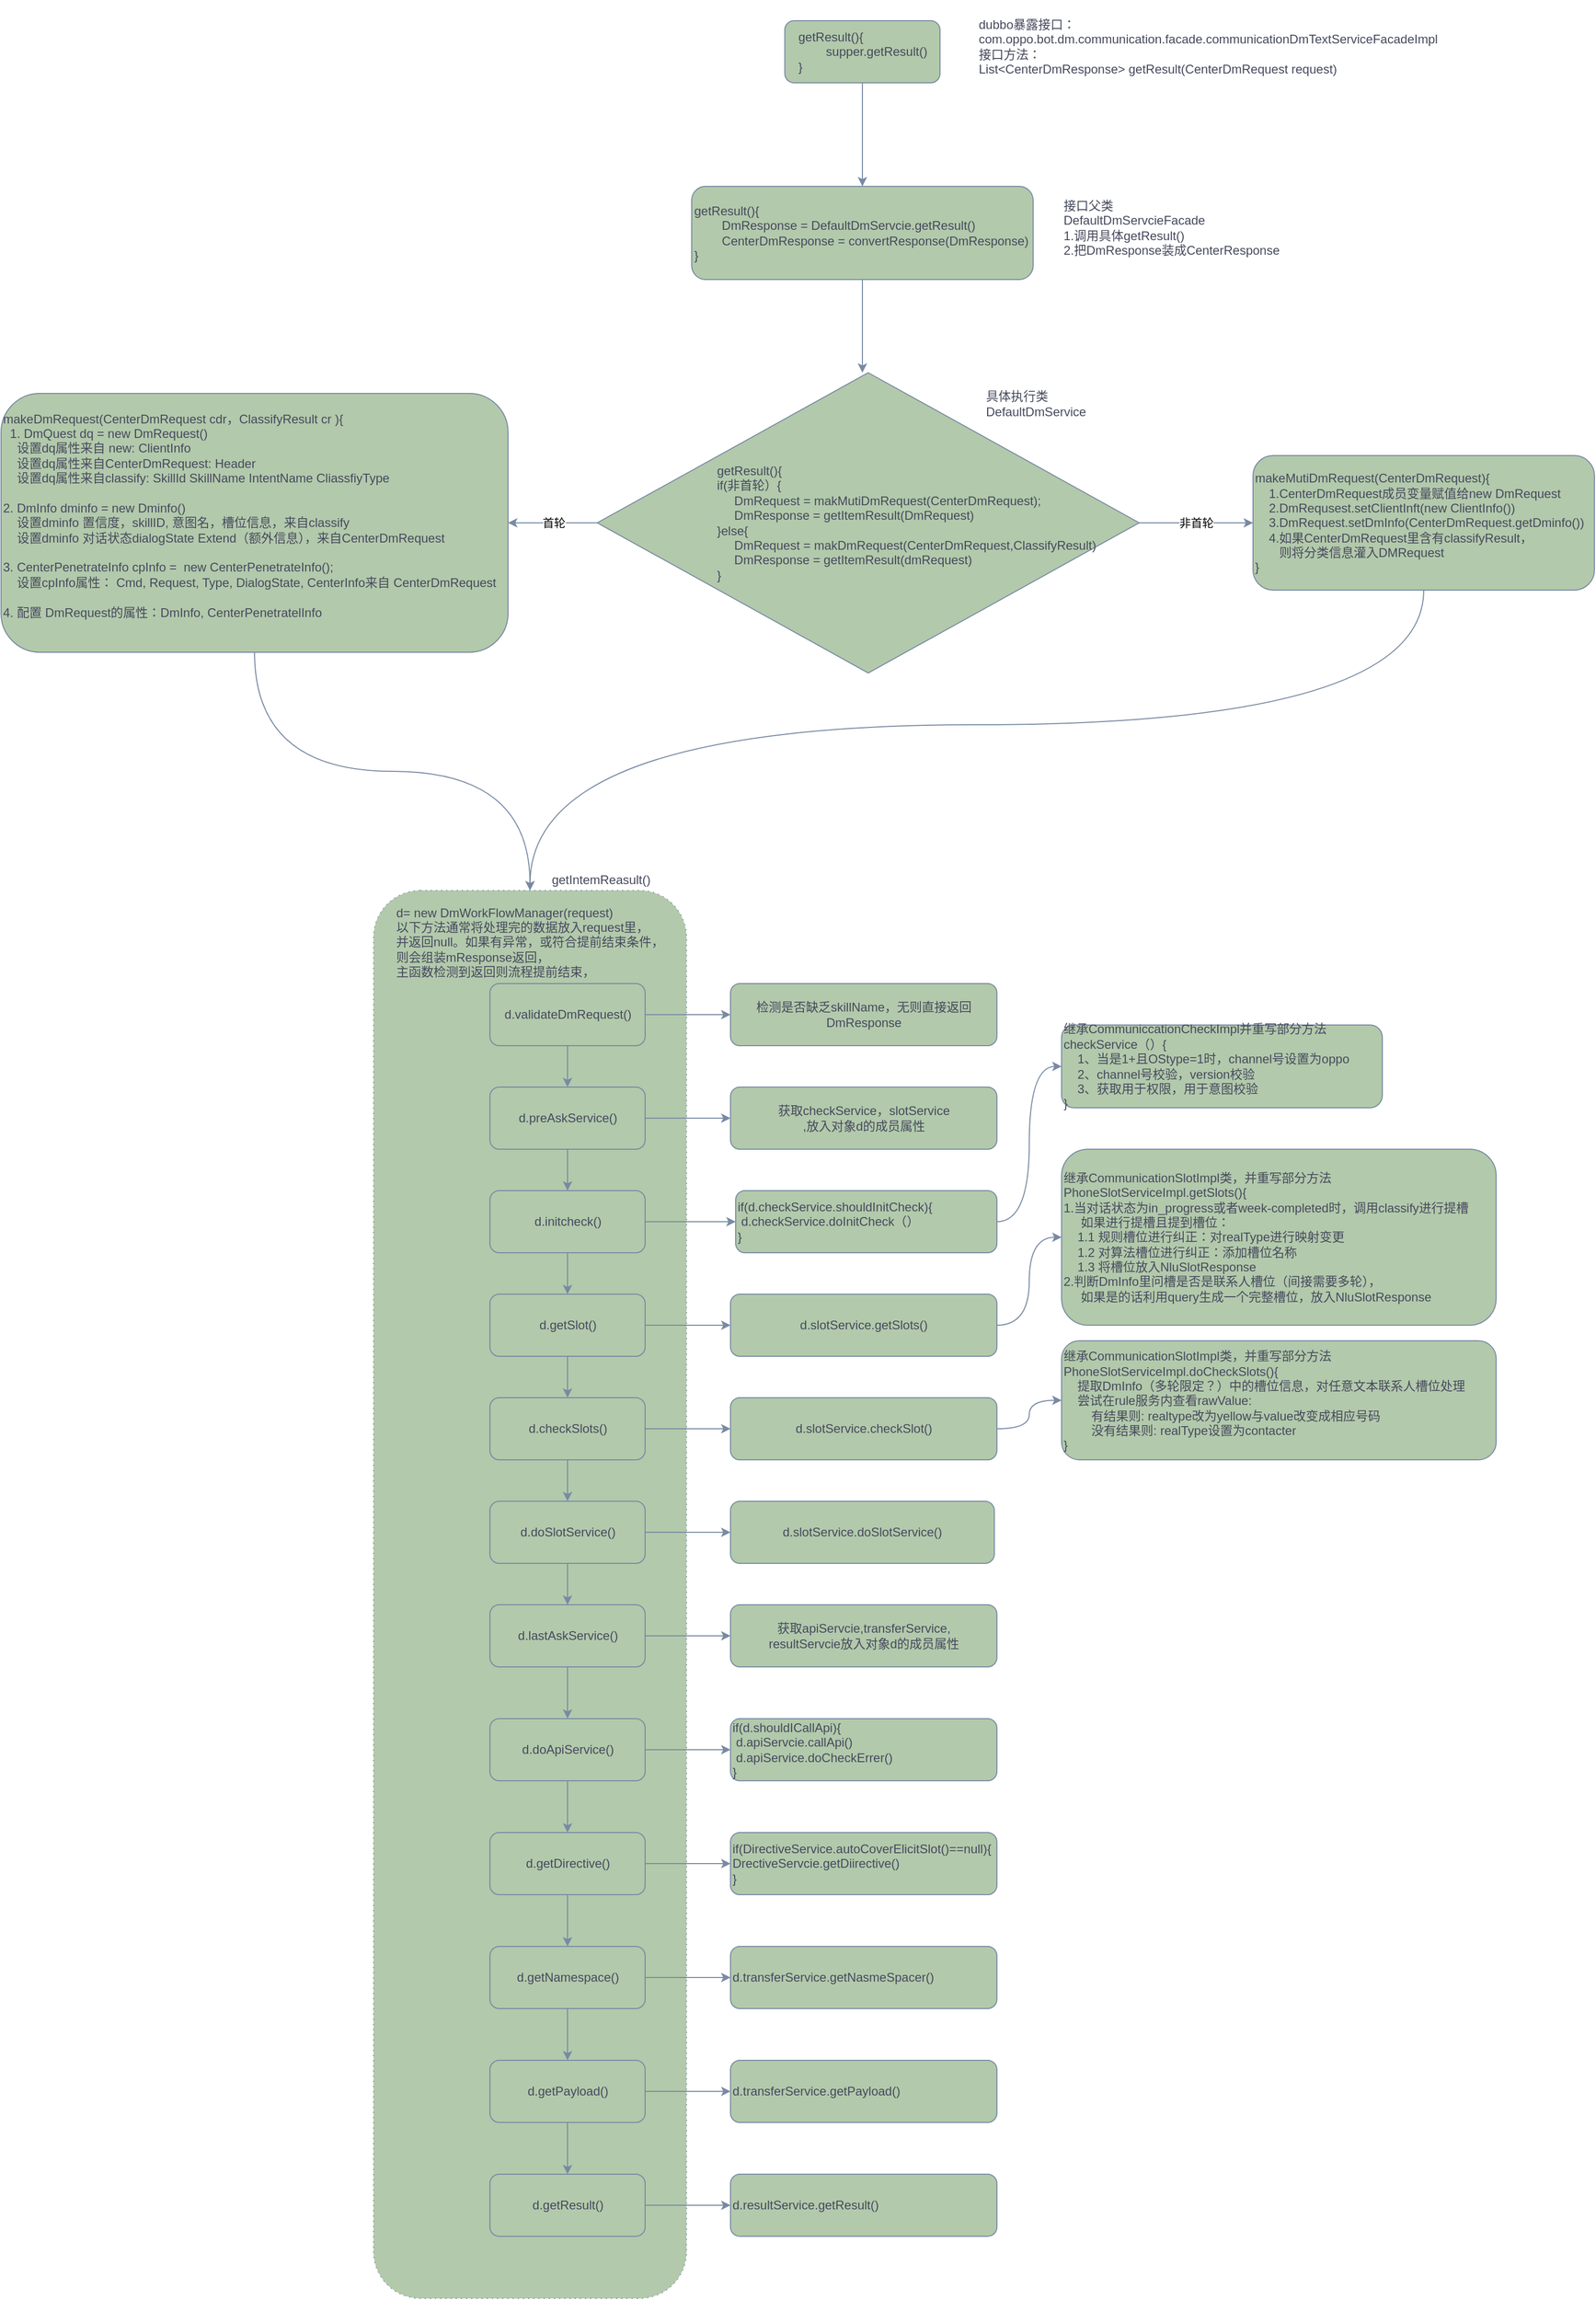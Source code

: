 <mxfile version="13.8.5" type="github">
  <diagram id="C5RBs43oDa-KdzZeNtuy" name="Page-1">
    <mxGraphModel dx="609" dy="514" grid="1" gridSize="10" guides="1" tooltips="1" connect="1" arrows="1" fold="1" page="1" pageScale="1" pageWidth="3300" pageHeight="4681" math="0" shadow="0">
      <root>
        <mxCell id="WIyWlLk6GJQsqaUBKTNV-0" />
        <mxCell id="WIyWlLk6GJQsqaUBKTNV-1" parent="WIyWlLk6GJQsqaUBKTNV-0" />
        <mxCell id="NkhUbfQ3-2C-shlZuiyF-50" value="" style="shape=ext;rounded=1;html=1;whiteSpace=wrap;dashed=1;dashPattern=1 4;fillColor=#B2C9AB;strokeColor=#788AA3;fontColor=#46495D;" vertex="1" parent="WIyWlLk6GJQsqaUBKTNV-1">
          <mxGeometry x="420" y="890" width="302.5" height="1360" as="geometry" />
        </mxCell>
        <mxCell id="NkhUbfQ3-2C-shlZuiyF-51" value="" style="edgeStyle=orthogonalEdgeStyle;rounded=0;orthogonalLoop=1;jettySize=auto;html=1;strokeColor=#788AA3;fontColor=#46495D;" edge="1" parent="WIyWlLk6GJQsqaUBKTNV-1" source="NkhUbfQ3-2C-shlZuiyF-52" target="NkhUbfQ3-2C-shlZuiyF-85">
          <mxGeometry relative="1" as="geometry" />
        </mxCell>
        <mxCell id="NkhUbfQ3-2C-shlZuiyF-52" value="d.validateDmRequest()" style="rounded=1;whiteSpace=wrap;html=1;fillColor=#B2C9AB;strokeColor=#788AA3;fontColor=#46495D;" vertex="1" parent="WIyWlLk6GJQsqaUBKTNV-1">
          <mxGeometry x="532.5" y="980" width="150" height="60" as="geometry" />
        </mxCell>
        <mxCell id="NkhUbfQ3-2C-shlZuiyF-53" value="" style="edgeStyle=orthogonalEdgeStyle;rounded=0;orthogonalLoop=1;jettySize=auto;html=1;strokeColor=#788AA3;fontColor=#46495D;" edge="1" parent="WIyWlLk6GJQsqaUBKTNV-1" source="NkhUbfQ3-2C-shlZuiyF-54" target="NkhUbfQ3-2C-shlZuiyF-86">
          <mxGeometry relative="1" as="geometry" />
        </mxCell>
        <mxCell id="NkhUbfQ3-2C-shlZuiyF-54" value="d.preAskService()" style="rounded=1;whiteSpace=wrap;html=1;fillColor=#B2C9AB;strokeColor=#788AA3;fontColor=#46495D;" vertex="1" parent="WIyWlLk6GJQsqaUBKTNV-1">
          <mxGeometry x="532.5" y="1080" width="150" height="60" as="geometry" />
        </mxCell>
        <mxCell id="NkhUbfQ3-2C-shlZuiyF-55" value="" style="edgeStyle=orthogonalEdgeStyle;rounded=0;orthogonalLoop=1;jettySize=auto;html=1;strokeColor=#788AA3;fontColor=#46495D;" edge="1" parent="WIyWlLk6GJQsqaUBKTNV-1" source="NkhUbfQ3-2C-shlZuiyF-57" target="NkhUbfQ3-2C-shlZuiyF-60">
          <mxGeometry relative="1" as="geometry" />
        </mxCell>
        <mxCell id="NkhUbfQ3-2C-shlZuiyF-56" value="" style="edgeStyle=orthogonalEdgeStyle;rounded=0;orthogonalLoop=1;jettySize=auto;html=1;strokeColor=#788AA3;fontColor=#46495D;" edge="1" parent="WIyWlLk6GJQsqaUBKTNV-1" source="NkhUbfQ3-2C-shlZuiyF-57" target="NkhUbfQ3-2C-shlZuiyF-87">
          <mxGeometry relative="1" as="geometry" />
        </mxCell>
        <mxCell id="NkhUbfQ3-2C-shlZuiyF-57" value="d.initcheck()" style="rounded=1;whiteSpace=wrap;html=1;fillColor=#B2C9AB;strokeColor=#788AA3;fontColor=#46495D;" vertex="1" parent="WIyWlLk6GJQsqaUBKTNV-1">
          <mxGeometry x="532.5" y="1180" width="150" height="60" as="geometry" />
        </mxCell>
        <mxCell id="NkhUbfQ3-2C-shlZuiyF-58" value="" style="edgeStyle=orthogonalEdgeStyle;rounded=0;orthogonalLoop=1;jettySize=auto;html=1;strokeColor=#788AA3;fontColor=#46495D;" edge="1" parent="WIyWlLk6GJQsqaUBKTNV-1" source="NkhUbfQ3-2C-shlZuiyF-60" target="NkhUbfQ3-2C-shlZuiyF-63">
          <mxGeometry relative="1" as="geometry" />
        </mxCell>
        <mxCell id="NkhUbfQ3-2C-shlZuiyF-59" value="" style="edgeStyle=orthogonalEdgeStyle;rounded=0;orthogonalLoop=1;jettySize=auto;html=1;strokeColor=#788AA3;fontColor=#46495D;" edge="1" parent="WIyWlLk6GJQsqaUBKTNV-1" source="NkhUbfQ3-2C-shlZuiyF-60" target="NkhUbfQ3-2C-shlZuiyF-88">
          <mxGeometry relative="1" as="geometry" />
        </mxCell>
        <mxCell id="NkhUbfQ3-2C-shlZuiyF-60" value="d.getSlot()" style="rounded=1;whiteSpace=wrap;html=1;fillColor=#B2C9AB;strokeColor=#788AA3;fontColor=#46495D;" vertex="1" parent="WIyWlLk6GJQsqaUBKTNV-1">
          <mxGeometry x="532.5" y="1280" width="150" height="60" as="geometry" />
        </mxCell>
        <mxCell id="NkhUbfQ3-2C-shlZuiyF-61" value="" style="edgeStyle=orthogonalEdgeStyle;rounded=0;orthogonalLoop=1;jettySize=auto;html=1;strokeColor=#788AA3;fontColor=#46495D;" edge="1" parent="WIyWlLk6GJQsqaUBKTNV-1" source="NkhUbfQ3-2C-shlZuiyF-63" target="NkhUbfQ3-2C-shlZuiyF-66">
          <mxGeometry relative="1" as="geometry" />
        </mxCell>
        <mxCell id="NkhUbfQ3-2C-shlZuiyF-62" value="" style="edgeStyle=orthogonalEdgeStyle;rounded=0;orthogonalLoop=1;jettySize=auto;html=1;strokeColor=#788AA3;fontColor=#46495D;" edge="1" parent="WIyWlLk6GJQsqaUBKTNV-1" source="NkhUbfQ3-2C-shlZuiyF-63" target="NkhUbfQ3-2C-shlZuiyF-89">
          <mxGeometry relative="1" as="geometry" />
        </mxCell>
        <mxCell id="NkhUbfQ3-2C-shlZuiyF-63" value="d.checkSlots()" style="rounded=1;whiteSpace=wrap;html=1;fillColor=#B2C9AB;strokeColor=#788AA3;fontColor=#46495D;" vertex="1" parent="WIyWlLk6GJQsqaUBKTNV-1">
          <mxGeometry x="532.5" y="1380" width="150" height="60" as="geometry" />
        </mxCell>
        <mxCell id="NkhUbfQ3-2C-shlZuiyF-64" value="" style="edgeStyle=orthogonalEdgeStyle;rounded=0;orthogonalLoop=1;jettySize=auto;html=1;strokeColor=#788AA3;fontColor=#46495D;" edge="1" parent="WIyWlLk6GJQsqaUBKTNV-1" source="NkhUbfQ3-2C-shlZuiyF-66" target="NkhUbfQ3-2C-shlZuiyF-90">
          <mxGeometry relative="1" as="geometry" />
        </mxCell>
        <mxCell id="NkhUbfQ3-2C-shlZuiyF-65" value="" style="edgeStyle=orthogonalEdgeStyle;rounded=0;orthogonalLoop=1;jettySize=auto;html=1;strokeColor=#788AA3;fontColor=#46495D;" edge="1" parent="WIyWlLk6GJQsqaUBKTNV-1" source="NkhUbfQ3-2C-shlZuiyF-66" target="NkhUbfQ3-2C-shlZuiyF-93">
          <mxGeometry relative="1" as="geometry" />
        </mxCell>
        <mxCell id="NkhUbfQ3-2C-shlZuiyF-66" value="d.doSlotService()" style="rounded=1;whiteSpace=wrap;html=1;fillColor=#B2C9AB;strokeColor=#788AA3;fontColor=#46495D;" vertex="1" parent="WIyWlLk6GJQsqaUBKTNV-1">
          <mxGeometry x="532.5" y="1480" width="150" height="60" as="geometry" />
        </mxCell>
        <mxCell id="NkhUbfQ3-2C-shlZuiyF-67" value="" style="edgeStyle=orthogonalEdgeStyle;rounded=0;orthogonalLoop=1;jettySize=auto;html=1;strokeColor=#788AA3;fontColor=#46495D;" edge="1" parent="WIyWlLk6GJQsqaUBKTNV-1" source="NkhUbfQ3-2C-shlZuiyF-69" target="NkhUbfQ3-2C-shlZuiyF-72">
          <mxGeometry relative="1" as="geometry" />
        </mxCell>
        <mxCell id="NkhUbfQ3-2C-shlZuiyF-68" value="" style="edgeStyle=orthogonalEdgeStyle;rounded=0;orthogonalLoop=1;jettySize=auto;html=1;strokeColor=#788AA3;fontColor=#46495D;" edge="1" parent="WIyWlLk6GJQsqaUBKTNV-1" source="NkhUbfQ3-2C-shlZuiyF-69" target="NkhUbfQ3-2C-shlZuiyF-95">
          <mxGeometry relative="1" as="geometry" />
        </mxCell>
        <mxCell id="NkhUbfQ3-2C-shlZuiyF-69" value="d.doApiService()" style="rounded=1;whiteSpace=wrap;html=1;fillColor=#B2C9AB;strokeColor=#788AA3;fontColor=#46495D;" vertex="1" parent="WIyWlLk6GJQsqaUBKTNV-1">
          <mxGeometry x="532.5" y="1690" width="150" height="60" as="geometry" />
        </mxCell>
        <mxCell id="NkhUbfQ3-2C-shlZuiyF-70" value="" style="edgeStyle=orthogonalEdgeStyle;rounded=0;orthogonalLoop=1;jettySize=auto;html=1;strokeColor=#788AA3;fontColor=#46495D;" edge="1" parent="WIyWlLk6GJQsqaUBKTNV-1" source="NkhUbfQ3-2C-shlZuiyF-72" target="NkhUbfQ3-2C-shlZuiyF-75">
          <mxGeometry relative="1" as="geometry" />
        </mxCell>
        <mxCell id="NkhUbfQ3-2C-shlZuiyF-71" value="" style="edgeStyle=orthogonalEdgeStyle;rounded=0;orthogonalLoop=1;jettySize=auto;html=1;strokeColor=#788AA3;fontColor=#46495D;" edge="1" parent="WIyWlLk6GJQsqaUBKTNV-1" source="NkhUbfQ3-2C-shlZuiyF-72" target="NkhUbfQ3-2C-shlZuiyF-96">
          <mxGeometry relative="1" as="geometry" />
        </mxCell>
        <mxCell id="NkhUbfQ3-2C-shlZuiyF-72" value="d.getDirective()" style="rounded=1;whiteSpace=wrap;html=1;fillColor=#B2C9AB;strokeColor=#788AA3;fontColor=#46495D;" vertex="1" parent="WIyWlLk6GJQsqaUBKTNV-1">
          <mxGeometry x="532.5" y="1800" width="150" height="60" as="geometry" />
        </mxCell>
        <mxCell id="NkhUbfQ3-2C-shlZuiyF-73" value="" style="edgeStyle=orthogonalEdgeStyle;rounded=0;orthogonalLoop=1;jettySize=auto;html=1;strokeColor=#788AA3;fontColor=#46495D;" edge="1" parent="WIyWlLk6GJQsqaUBKTNV-1" source="NkhUbfQ3-2C-shlZuiyF-75" target="NkhUbfQ3-2C-shlZuiyF-78">
          <mxGeometry relative="1" as="geometry" />
        </mxCell>
        <mxCell id="NkhUbfQ3-2C-shlZuiyF-74" value="" style="edgeStyle=orthogonalEdgeStyle;rounded=0;orthogonalLoop=1;jettySize=auto;html=1;strokeColor=#788AA3;fontColor=#46495D;" edge="1" parent="WIyWlLk6GJQsqaUBKTNV-1" source="NkhUbfQ3-2C-shlZuiyF-75" target="NkhUbfQ3-2C-shlZuiyF-97">
          <mxGeometry relative="1" as="geometry" />
        </mxCell>
        <mxCell id="NkhUbfQ3-2C-shlZuiyF-75" value="d.getNamespace()" style="rounded=1;whiteSpace=wrap;html=1;fillColor=#B2C9AB;strokeColor=#788AA3;fontColor=#46495D;" vertex="1" parent="WIyWlLk6GJQsqaUBKTNV-1">
          <mxGeometry x="532.5" y="1910" width="150" height="60" as="geometry" />
        </mxCell>
        <mxCell id="NkhUbfQ3-2C-shlZuiyF-76" value="" style="edgeStyle=orthogonalEdgeStyle;rounded=0;orthogonalLoop=1;jettySize=auto;html=1;strokeColor=#788AA3;fontColor=#46495D;" edge="1" parent="WIyWlLk6GJQsqaUBKTNV-1" source="NkhUbfQ3-2C-shlZuiyF-78" target="NkhUbfQ3-2C-shlZuiyF-80">
          <mxGeometry relative="1" as="geometry" />
        </mxCell>
        <mxCell id="NkhUbfQ3-2C-shlZuiyF-77" value="" style="edgeStyle=orthogonalEdgeStyle;rounded=0;orthogonalLoop=1;jettySize=auto;html=1;strokeColor=#788AA3;fontColor=#46495D;" edge="1" parent="WIyWlLk6GJQsqaUBKTNV-1" source="NkhUbfQ3-2C-shlZuiyF-78" target="NkhUbfQ3-2C-shlZuiyF-98">
          <mxGeometry relative="1" as="geometry" />
        </mxCell>
        <mxCell id="NkhUbfQ3-2C-shlZuiyF-78" value="d.getPayload()" style="rounded=1;whiteSpace=wrap;html=1;fillColor=#B2C9AB;strokeColor=#788AA3;fontColor=#46495D;" vertex="1" parent="WIyWlLk6GJQsqaUBKTNV-1">
          <mxGeometry x="532.5" y="2020" width="150" height="60" as="geometry" />
        </mxCell>
        <mxCell id="NkhUbfQ3-2C-shlZuiyF-79" value="" style="edgeStyle=orthogonalEdgeStyle;rounded=0;orthogonalLoop=1;jettySize=auto;html=1;strokeColor=#788AA3;fontColor=#46495D;" edge="1" parent="WIyWlLk6GJQsqaUBKTNV-1" source="NkhUbfQ3-2C-shlZuiyF-80" target="NkhUbfQ3-2C-shlZuiyF-99">
          <mxGeometry relative="1" as="geometry" />
        </mxCell>
        <mxCell id="NkhUbfQ3-2C-shlZuiyF-80" value="d.getResult()" style="rounded=1;whiteSpace=wrap;html=1;fillColor=#B2C9AB;strokeColor=#788AA3;fontColor=#46495D;" vertex="1" parent="WIyWlLk6GJQsqaUBKTNV-1">
          <mxGeometry x="532.5" y="2130" width="150" height="60" as="geometry" />
        </mxCell>
        <mxCell id="NkhUbfQ3-2C-shlZuiyF-81" value="d= new DmWorkFlowManager(request)&lt;br&gt;以下方法通常将处理完的数据放入request里，&lt;br&gt;并返回null。如果有异常，或符合提前结束条件，&lt;br&gt;则会组装mResponse返回，&lt;br&gt;主函数检测到返回则流程提前结束，" style="text;html=1;strokeColor=none;fillColor=none;align=left;verticalAlign=middle;whiteSpace=wrap;rounded=0;fontColor=#46495D;" vertex="1" parent="WIyWlLk6GJQsqaUBKTNV-1">
          <mxGeometry x="440" y="930" width="315" height="20" as="geometry" />
        </mxCell>
        <mxCell id="NkhUbfQ3-2C-shlZuiyF-82" value="" style="endArrow=classic;html=1;exitX=0.5;exitY=1;exitDx=0;exitDy=0;strokeColor=#788AA3;fontColor=#46495D;" edge="1" parent="WIyWlLk6GJQsqaUBKTNV-1" source="NkhUbfQ3-2C-shlZuiyF-52" target="NkhUbfQ3-2C-shlZuiyF-54">
          <mxGeometry width="50" height="50" relative="1" as="geometry">
            <mxPoint x="742.5" y="1000" as="sourcePoint" />
            <mxPoint x="792.5" y="950" as="targetPoint" />
          </mxGeometry>
        </mxCell>
        <mxCell id="NkhUbfQ3-2C-shlZuiyF-83" value="" style="endArrow=classic;html=1;exitX=0.5;exitY=1;exitDx=0;exitDy=0;entryX=0.5;entryY=0;entryDx=0;entryDy=0;strokeColor=#788AA3;fontColor=#46495D;" edge="1" parent="WIyWlLk6GJQsqaUBKTNV-1" source="NkhUbfQ3-2C-shlZuiyF-54" target="NkhUbfQ3-2C-shlZuiyF-57">
          <mxGeometry width="50" height="50" relative="1" as="geometry">
            <mxPoint x="602.5" y="1050" as="sourcePoint" />
            <mxPoint x="602.5" y="1090" as="targetPoint" />
          </mxGeometry>
        </mxCell>
        <mxCell id="NkhUbfQ3-2C-shlZuiyF-85" value="检测是否缺乏skillName，无则直接返回DmResponse" style="rounded=1;whiteSpace=wrap;html=1;fillColor=#B2C9AB;strokeColor=#788AA3;fontColor=#46495D;" vertex="1" parent="WIyWlLk6GJQsqaUBKTNV-1">
          <mxGeometry x="765" y="980" width="257.5" height="60" as="geometry" />
        </mxCell>
        <mxCell id="NkhUbfQ3-2C-shlZuiyF-86" value="获取checkService，slotService&lt;br&gt;,放入对象d的成员属性" style="rounded=1;whiteSpace=wrap;html=1;fillColor=#B2C9AB;strokeColor=#788AA3;fontColor=#46495D;" vertex="1" parent="WIyWlLk6GJQsqaUBKTNV-1">
          <mxGeometry x="765" y="1080" width="257.5" height="60" as="geometry" />
        </mxCell>
        <mxCell id="NkhUbfQ3-2C-shlZuiyF-128" style="edgeStyle=orthogonalEdgeStyle;curved=1;rounded=1;sketch=0;orthogonalLoop=1;jettySize=auto;html=1;entryX=0;entryY=0.5;entryDx=0;entryDy=0;strokeColor=#788AA3;fillColor=#B2C9AB;fontColor=#46495D;" edge="1" parent="WIyWlLk6GJQsqaUBKTNV-1" source="NkhUbfQ3-2C-shlZuiyF-87" target="NkhUbfQ3-2C-shlZuiyF-127">
          <mxGeometry relative="1" as="geometry" />
        </mxCell>
        <mxCell id="NkhUbfQ3-2C-shlZuiyF-87" value="if(d.checkService.shouldInitCheck){&lt;br&gt;&amp;nbsp;d.checkService.doInitCheck（）&lt;br&gt;}" style="rounded=1;whiteSpace=wrap;html=1;align=left;fillColor=#B2C9AB;strokeColor=#788AA3;fontColor=#46495D;" vertex="1" parent="WIyWlLk6GJQsqaUBKTNV-1">
          <mxGeometry x="770" y="1180" width="252.5" height="60" as="geometry" />
        </mxCell>
        <mxCell id="NkhUbfQ3-2C-shlZuiyF-130" style="edgeStyle=orthogonalEdgeStyle;curved=1;rounded=1;sketch=0;orthogonalLoop=1;jettySize=auto;html=1;entryX=0;entryY=0.5;entryDx=0;entryDy=0;strokeColor=#788AA3;fillColor=#B2C9AB;fontColor=#46495D;" edge="1" parent="WIyWlLk6GJQsqaUBKTNV-1" source="NkhUbfQ3-2C-shlZuiyF-88" target="NkhUbfQ3-2C-shlZuiyF-129">
          <mxGeometry relative="1" as="geometry" />
        </mxCell>
        <mxCell id="NkhUbfQ3-2C-shlZuiyF-88" value="d.slotService.getSlots()" style="rounded=1;whiteSpace=wrap;html=1;fillColor=#B2C9AB;strokeColor=#788AA3;fontColor=#46495D;" vertex="1" parent="WIyWlLk6GJQsqaUBKTNV-1">
          <mxGeometry x="765" y="1280" width="257.5" height="60" as="geometry" />
        </mxCell>
        <mxCell id="NkhUbfQ3-2C-shlZuiyF-132" style="edgeStyle=orthogonalEdgeStyle;curved=1;rounded=1;sketch=0;orthogonalLoop=1;jettySize=auto;html=1;entryX=0;entryY=0.5;entryDx=0;entryDy=0;strokeColor=#788AA3;fillColor=#B2C9AB;fontColor=#46495D;" edge="1" parent="WIyWlLk6GJQsqaUBKTNV-1" source="NkhUbfQ3-2C-shlZuiyF-89" target="NkhUbfQ3-2C-shlZuiyF-131">
          <mxGeometry relative="1" as="geometry" />
        </mxCell>
        <mxCell id="NkhUbfQ3-2C-shlZuiyF-89" value="d.slotService.checkSlot()" style="rounded=1;whiteSpace=wrap;html=1;fillColor=#B2C9AB;strokeColor=#788AA3;fontColor=#46495D;" vertex="1" parent="WIyWlLk6GJQsqaUBKTNV-1">
          <mxGeometry x="765" y="1380" width="257.5" height="60" as="geometry" />
        </mxCell>
        <mxCell id="NkhUbfQ3-2C-shlZuiyF-90" value="d.slotService.doSlotService()" style="rounded=1;whiteSpace=wrap;html=1;fillColor=#B2C9AB;strokeColor=#788AA3;fontColor=#46495D;" vertex="1" parent="WIyWlLk6GJQsqaUBKTNV-1">
          <mxGeometry x="765" y="1480" width="255" height="60" as="geometry" />
        </mxCell>
        <mxCell id="NkhUbfQ3-2C-shlZuiyF-91" value="" style="edgeStyle=orthogonalEdgeStyle;rounded=0;orthogonalLoop=1;jettySize=auto;html=1;strokeColor=#788AA3;fontColor=#46495D;" edge="1" parent="WIyWlLk6GJQsqaUBKTNV-1" source="NkhUbfQ3-2C-shlZuiyF-93" target="NkhUbfQ3-2C-shlZuiyF-69">
          <mxGeometry relative="1" as="geometry" />
        </mxCell>
        <mxCell id="NkhUbfQ3-2C-shlZuiyF-92" value="" style="edgeStyle=orthogonalEdgeStyle;rounded=0;orthogonalLoop=1;jettySize=auto;html=1;strokeColor=#788AA3;fontColor=#46495D;" edge="1" parent="WIyWlLk6GJQsqaUBKTNV-1" source="NkhUbfQ3-2C-shlZuiyF-93" target="NkhUbfQ3-2C-shlZuiyF-94">
          <mxGeometry relative="1" as="geometry" />
        </mxCell>
        <mxCell id="NkhUbfQ3-2C-shlZuiyF-93" value="d.lastAskService()" style="rounded=1;whiteSpace=wrap;html=1;fillColor=#B2C9AB;strokeColor=#788AA3;fontColor=#46495D;" vertex="1" parent="WIyWlLk6GJQsqaUBKTNV-1">
          <mxGeometry x="532.5" y="1580" width="150" height="60" as="geometry" />
        </mxCell>
        <mxCell id="NkhUbfQ3-2C-shlZuiyF-94" value="获取apiServcie,transferService,&lt;br&gt;resultServcie放入对象d的成员属性" style="rounded=1;whiteSpace=wrap;html=1;fillColor=#B2C9AB;strokeColor=#788AA3;fontColor=#46495D;" vertex="1" parent="WIyWlLk6GJQsqaUBKTNV-1">
          <mxGeometry x="765" y="1580" width="257.5" height="60" as="geometry" />
        </mxCell>
        <mxCell id="NkhUbfQ3-2C-shlZuiyF-95" value="if(d.shouldICallApi){&lt;br&gt;&amp;nbsp;d.apiServcie.callApi()&lt;br&gt;&amp;nbsp;d.apiService.doCheckErrer()&lt;br&gt;}" style="rounded=1;whiteSpace=wrap;html=1;align=left;fillColor=#B2C9AB;strokeColor=#788AA3;fontColor=#46495D;" vertex="1" parent="WIyWlLk6GJQsqaUBKTNV-1">
          <mxGeometry x="765" y="1690" width="257.5" height="60" as="geometry" />
        </mxCell>
        <mxCell id="NkhUbfQ3-2C-shlZuiyF-96" value="if(DirectiveService.autoCoverElicitSlot()==null){&lt;br&gt;DrectiveServcie.getDiirective()&lt;br&gt;}" style="rounded=1;whiteSpace=wrap;html=1;align=left;fillColor=#B2C9AB;strokeColor=#788AA3;fontColor=#46495D;" vertex="1" parent="WIyWlLk6GJQsqaUBKTNV-1">
          <mxGeometry x="765" y="1800" width="257.5" height="60" as="geometry" />
        </mxCell>
        <mxCell id="NkhUbfQ3-2C-shlZuiyF-97" value="d.transferService.getNasmeSpacer()" style="rounded=1;whiteSpace=wrap;html=1;align=left;fillColor=#B2C9AB;strokeColor=#788AA3;fontColor=#46495D;" vertex="1" parent="WIyWlLk6GJQsqaUBKTNV-1">
          <mxGeometry x="765" y="1910" width="257.5" height="60" as="geometry" />
        </mxCell>
        <mxCell id="NkhUbfQ3-2C-shlZuiyF-98" value="d.transferService.getPayload()" style="rounded=1;whiteSpace=wrap;html=1;align=left;fillColor=#B2C9AB;strokeColor=#788AA3;fontColor=#46495D;" vertex="1" parent="WIyWlLk6GJQsqaUBKTNV-1">
          <mxGeometry x="765" y="2020" width="257.5" height="60" as="geometry" />
        </mxCell>
        <mxCell id="NkhUbfQ3-2C-shlZuiyF-99" value="d.resultService.getResult()" style="rounded=1;whiteSpace=wrap;html=1;align=left;fillColor=#B2C9AB;strokeColor=#788AA3;fontColor=#46495D;" vertex="1" parent="WIyWlLk6GJQsqaUBKTNV-1">
          <mxGeometry x="765" y="2130" width="257.5" height="60" as="geometry" />
        </mxCell>
        <mxCell id="NkhUbfQ3-2C-shlZuiyF-105" value="" style="edgeStyle=orthogonalEdgeStyle;rounded=0;orthogonalLoop=1;jettySize=auto;html=1;strokeColor=#788AA3;fontColor=#46495D;" edge="1" parent="WIyWlLk6GJQsqaUBKTNV-1" source="NkhUbfQ3-2C-shlZuiyF-101" target="NkhUbfQ3-2C-shlZuiyF-104">
          <mxGeometry relative="1" as="geometry" />
        </mxCell>
        <mxCell id="NkhUbfQ3-2C-shlZuiyF-101" value="&lt;div style=&quot;text-align: left&quot;&gt;&lt;span&gt;getResult(){&lt;/span&gt;&lt;/div&gt;&lt;div style=&quot;text-align: left&quot;&gt;&lt;span&gt;&amp;nbsp; &amp;nbsp; &amp;nbsp; &amp;nbsp; supper.getResult()&lt;/span&gt;&lt;/div&gt;&lt;div style=&quot;text-align: left&quot;&gt;&lt;span&gt;}&lt;/span&gt;&lt;/div&gt;" style="rounded=1;whiteSpace=wrap;html=1;fillColor=#B2C9AB;strokeColor=#788AA3;fontColor=#46495D;" vertex="1" parent="WIyWlLk6GJQsqaUBKTNV-1">
          <mxGeometry x="817.5" y="50" width="150" height="60" as="geometry" />
        </mxCell>
        <mxCell id="NkhUbfQ3-2C-shlZuiyF-103" value="&lt;div&gt;&lt;span&gt;dubbo暴露接口：com.oppo.bot.dm.communication.facade.communicationDmTextServiceFacadeImpl&lt;/span&gt;&lt;/div&gt;接口方法：&lt;br&gt;List&amp;lt;CenterDmResponse&amp;gt; getResult(CenterDmRequest request)" style="text;html=1;strokeColor=none;fillColor=none;align=left;verticalAlign=middle;whiteSpace=wrap;rounded=0;fontColor=#46495D;" vertex="1" parent="WIyWlLk6GJQsqaUBKTNV-1">
          <mxGeometry x="1002.5" y="30" width="420" height="90" as="geometry" />
        </mxCell>
        <mxCell id="NkhUbfQ3-2C-shlZuiyF-109" value="" style="edgeStyle=orthogonalEdgeStyle;rounded=0;orthogonalLoop=1;jettySize=auto;html=1;strokeColor=#788AA3;fontColor=#46495D;" edge="1" parent="WIyWlLk6GJQsqaUBKTNV-1" source="NkhUbfQ3-2C-shlZuiyF-104">
          <mxGeometry relative="1" as="geometry">
            <mxPoint x="892.5" y="390" as="targetPoint" />
          </mxGeometry>
        </mxCell>
        <mxCell id="NkhUbfQ3-2C-shlZuiyF-104" value="getResult(){&lt;br&gt;&amp;nbsp; &amp;nbsp; &amp;nbsp; &amp;nbsp; DmResponse = DefaultDmServcie.getResult()&lt;br&gt;&amp;nbsp; &amp;nbsp; &amp;nbsp; &amp;nbsp; CenterDmResponse = convertResponse(DmResponse)&lt;br&gt;}" style="rounded=1;whiteSpace=wrap;html=1;fillColor=#B2C9AB;strokeColor=#788AA3;fontColor=#46495D;align=left;" vertex="1" parent="WIyWlLk6GJQsqaUBKTNV-1">
          <mxGeometry x="727.5" y="210" width="330" height="90" as="geometry" />
        </mxCell>
        <mxCell id="NkhUbfQ3-2C-shlZuiyF-106" value="具体执行类&lt;br&gt;DefaultDmService" style="text;html=1;strokeColor=none;fillColor=none;align=left;verticalAlign=middle;whiteSpace=wrap;rounded=0;fontColor=#46495D;" vertex="1" parent="WIyWlLk6GJQsqaUBKTNV-1">
          <mxGeometry x="1010" y="380" width="160" height="80" as="geometry" />
        </mxCell>
        <mxCell id="NkhUbfQ3-2C-shlZuiyF-107" value="接口父类&lt;br&gt;DefaultDmServcieFacade&lt;br&gt;1.调用具体getResult()&lt;br&gt;2.把DmResponse装成CenterResponse&lt;br&gt;" style="text;html=1;strokeColor=none;fillColor=none;align=left;verticalAlign=middle;whiteSpace=wrap;rounded=0;fontColor=#46495D;" vertex="1" parent="WIyWlLk6GJQsqaUBKTNV-1">
          <mxGeometry x="1085" y="220" width="310" height="60" as="geometry" />
        </mxCell>
        <mxCell id="NkhUbfQ3-2C-shlZuiyF-110" value="" style="rhombus;whiteSpace=wrap;html=1;align=center;fillColor=#B2C9AB;strokeColor=#788AA3;fontColor=#46495D;horizontal=1;" vertex="1" parent="WIyWlLk6GJQsqaUBKTNV-1">
          <mxGeometry x="636.25" y="390" width="523.75" height="290" as="geometry" />
        </mxCell>
        <mxCell id="NkhUbfQ3-2C-shlZuiyF-111" value="getResult(){&lt;br&gt;if(非首轮）{&lt;br&gt;&amp;nbsp; &amp;nbsp; &amp;nbsp;DmRequest = makMutiDmRequest(CenterDmRequest);&lt;br&gt;&amp;nbsp; &amp;nbsp; &amp;nbsp;DmResponse = getItemResult(DmRequest)&lt;br&gt;}else{&lt;br&gt;&amp;nbsp; &amp;nbsp; &amp;nbsp;DmRequest = makDmRequest(CenterDmRequest,ClassifyResult)&lt;br&gt;&amp;nbsp; &amp;nbsp; &amp;nbsp;DmResponse = getItemResult(dmRequest)&lt;br&gt;}" style="text;html=1;strokeColor=none;fillColor=none;align=left;verticalAlign=middle;whiteSpace=wrap;rounded=0;sketch=0;fontColor=#46495D;" vertex="1" parent="WIyWlLk6GJQsqaUBKTNV-1">
          <mxGeometry x="750" y="487.5" width="420" height="95" as="geometry" />
        </mxCell>
        <mxCell id="NkhUbfQ3-2C-shlZuiyF-123" style="edgeStyle=orthogonalEdgeStyle;rounded=1;sketch=0;orthogonalLoop=1;jettySize=auto;html=1;strokeColor=#788AA3;fillColor=#B2C9AB;fontColor=#46495D;curved=1;entryX=0.5;entryY=0;entryDx=0;entryDy=0;" edge="1" parent="WIyWlLk6GJQsqaUBKTNV-1" source="NkhUbfQ3-2C-shlZuiyF-112" target="NkhUbfQ3-2C-shlZuiyF-50">
          <mxGeometry relative="1" as="geometry">
            <mxPoint x="730" y="910" as="targetPoint" />
            <Array as="points">
              <mxPoint x="1435" y="730" />
              <mxPoint x="571" y="730" />
            </Array>
          </mxGeometry>
        </mxCell>
        <mxCell id="NkhUbfQ3-2C-shlZuiyF-112" value="makeMutiDmRequest(CenterDmRequest){&lt;br&gt;&amp;nbsp; &amp;nbsp; 1.CenterDmRequest成员变量赋值给new DmRequest&lt;br&gt;&amp;nbsp; &amp;nbsp; 2.DmRequsest.setClientInft(new ClientInfo())&lt;br&gt;&amp;nbsp; &amp;nbsp; 3.DmRequest.setDmInfo(CenterDmRequest.getDminfo())&lt;br&gt;&amp;nbsp; &amp;nbsp; 4.如果CenterDmRequest里含有classifyResult，&lt;br&gt;&amp;nbsp; &amp;nbsp; &amp;nbsp; &amp;nbsp;则将分类信息灌入DMRequest&lt;br&gt;}" style="rounded=1;whiteSpace=wrap;html=1;sketch=0;strokeColor=#788AA3;fillColor=#B2C9AB;fontColor=#46495D;align=left;" vertex="1" parent="WIyWlLk6GJQsqaUBKTNV-1">
          <mxGeometry x="1270" y="470" width="330" height="130" as="geometry" />
        </mxCell>
        <mxCell id="NkhUbfQ3-2C-shlZuiyF-124" style="edgeStyle=orthogonalEdgeStyle;curved=1;rounded=1;sketch=0;orthogonalLoop=1;jettySize=auto;html=1;entryX=0.5;entryY=0;entryDx=0;entryDy=0;strokeColor=#788AA3;fillColor=#B2C9AB;fontColor=#46495D;" edge="1" parent="WIyWlLk6GJQsqaUBKTNV-1" source="NkhUbfQ3-2C-shlZuiyF-117" target="NkhUbfQ3-2C-shlZuiyF-50">
          <mxGeometry relative="1" as="geometry" />
        </mxCell>
        <mxCell id="NkhUbfQ3-2C-shlZuiyF-117" value="makeDmRequest(CenterDmRequest cdr，ClassifyResult cr ){&lt;br&gt;&amp;nbsp; 1. DmQuest dq = new DmRequest()&lt;br&gt;&amp;nbsp; &amp;nbsp; 设置dq属性来自 new: ClientInfo&lt;br&gt;&amp;nbsp; &amp;nbsp; 设置dq属性来自CenterDmRequest: Header&lt;br&gt;&amp;nbsp; &amp;nbsp; 设置dq属性来自classify: SkillId SkillName IntentName CliassfiyType&lt;br&gt;&amp;nbsp;&lt;br&gt;2. DmInfo dminfo = new Dminfo()&lt;br&gt;&amp;nbsp; &amp;nbsp; 设置dminfo 置信度，skillID, 意图名，槽位信息，来自classify&lt;br&gt;&amp;nbsp; &amp;nbsp; 设置dminfo 对话状态dialogState Extend（额外信息），来自CenterDmRequest&lt;br&gt;&amp;nbsp;&lt;br&gt;3. CenterPenetrateInfo cpInfo =&amp;nbsp; new CenterPenetrateInfo();&lt;br&gt;&amp;nbsp; &amp;nbsp; 设置cpInfo属性： Cmd, Request, Type, DialogState, CenterInfo来自 CenterDmRequest&lt;br&gt;&amp;nbsp;&lt;br&gt;4. 配置 DmRequest的属性：DmInfo, CenterPenetratelInfo&lt;br&gt;&amp;nbsp; &amp;nbsp;&amp;nbsp;" style="rounded=1;whiteSpace=wrap;html=1;sketch=0;strokeColor=#788AA3;fillColor=#B2C9AB;fontColor=#46495D;align=left;" vertex="1" parent="WIyWlLk6GJQsqaUBKTNV-1">
          <mxGeometry x="60" y="410" width="490" height="250" as="geometry" />
        </mxCell>
        <mxCell id="NkhUbfQ3-2C-shlZuiyF-119" value="" style="endArrow=classic;html=1;strokeColor=#788AA3;fillColor=#B2C9AB;fontColor=#46495D;exitX=0;exitY=0.5;exitDx=0;exitDy=0;entryX=1;entryY=0.5;entryDx=0;entryDy=0;" edge="1" parent="WIyWlLk6GJQsqaUBKTNV-1" target="NkhUbfQ3-2C-shlZuiyF-117">
          <mxGeometry relative="1" as="geometry">
            <mxPoint x="636.25" y="535" as="sourcePoint" />
            <mxPoint x="550" y="534.58" as="targetPoint" />
          </mxGeometry>
        </mxCell>
        <mxCell id="NkhUbfQ3-2C-shlZuiyF-120" value="首轮" style="edgeLabel;resizable=0;html=1;align=center;verticalAlign=middle;" connectable="0" vertex="1" parent="NkhUbfQ3-2C-shlZuiyF-119">
          <mxGeometry relative="1" as="geometry" />
        </mxCell>
        <mxCell id="NkhUbfQ3-2C-shlZuiyF-121" value="" style="endArrow=classic;html=1;strokeColor=#788AA3;fillColor=#B2C9AB;fontColor=#46495D;entryX=0;entryY=0.5;entryDx=0;entryDy=0;exitX=1;exitY=0.5;exitDx=0;exitDy=0;" edge="1" parent="WIyWlLk6GJQsqaUBKTNV-1" source="NkhUbfQ3-2C-shlZuiyF-110" target="NkhUbfQ3-2C-shlZuiyF-112">
          <mxGeometry relative="1" as="geometry">
            <mxPoint x="1160" y="520" as="sourcePoint" />
            <mxPoint x="1260" y="520" as="targetPoint" />
          </mxGeometry>
        </mxCell>
        <mxCell id="NkhUbfQ3-2C-shlZuiyF-122" value="非首轮" style="edgeLabel;resizable=0;html=1;align=center;verticalAlign=middle;" connectable="0" vertex="1" parent="NkhUbfQ3-2C-shlZuiyF-121">
          <mxGeometry relative="1" as="geometry" />
        </mxCell>
        <mxCell id="NkhUbfQ3-2C-shlZuiyF-126" value="getIntemReasult()" style="text;html=1;strokeColor=none;fillColor=none;align=center;verticalAlign=middle;whiteSpace=wrap;rounded=0;sketch=0;fontColor=#46495D;" vertex="1" parent="WIyWlLk6GJQsqaUBKTNV-1">
          <mxGeometry x="570" y="870" width="140" height="20" as="geometry" />
        </mxCell>
        <mxCell id="NkhUbfQ3-2C-shlZuiyF-127" value="继承CommuniccationCheckImpl并重写部分方法&lt;br&gt;checkService（）{&lt;br&gt;&amp;nbsp; &amp;nbsp; 1、当是1+且OStype=1时，channel号设置为oppo&lt;br&gt;&amp;nbsp; &amp;nbsp; 2、channel号校验，version校验&lt;br&gt;&amp;nbsp; &amp;nbsp; 3、获取用于权限，用于意图校验&lt;br&gt;}" style="rounded=1;whiteSpace=wrap;html=1;sketch=0;strokeColor=#788AA3;fillColor=#B2C9AB;fontColor=#46495D;align=left;" vertex="1" parent="WIyWlLk6GJQsqaUBKTNV-1">
          <mxGeometry x="1085" y="1020" width="310" height="80" as="geometry" />
        </mxCell>
        <mxCell id="NkhUbfQ3-2C-shlZuiyF-129" value="继承CommunicationSlotImpl类，并重写部分方法&lt;br&gt;PhoneSlotServiceImpl.getSlots(){&lt;br&gt;1.当对话状态为in_progress或者week-completed时，调用classify进行提槽&lt;br&gt;&amp;nbsp; &amp;nbsp; &amp;nbsp;如果进行提槽且提到槽位：&lt;br&gt;&amp;nbsp; &amp;nbsp; 1.1 规则槽位进行纠正：对realType进行映射变更&lt;br&gt;&amp;nbsp; &amp;nbsp; 1.2 对算法槽位进行纠正：添加槽位名称&lt;br&gt;&amp;nbsp; &amp;nbsp; 1.3 将槽位放入NluSlotResponse&lt;br&gt;2.判断DmInfo里问槽是否是联系人槽位（间接需要多轮），&lt;br&gt;&amp;nbsp; &amp;nbsp; &amp;nbsp;如果是的话利用query生成一个完整槽位，放入NluSlotResponse&lt;br&gt;" style="rounded=1;whiteSpace=wrap;html=1;sketch=0;strokeColor=#788AA3;fillColor=#B2C9AB;fontColor=#46495D;align=left;" vertex="1" parent="WIyWlLk6GJQsqaUBKTNV-1">
          <mxGeometry x="1085" y="1140" width="420" height="170" as="geometry" />
        </mxCell>
        <mxCell id="NkhUbfQ3-2C-shlZuiyF-131" value="继承CommunicationSlotImpl类，并重写部分方法&lt;br&gt;PhoneSlotServiceImpl.doCheckSlots(){&lt;br&gt;&amp;nbsp; &amp;nbsp; 提取DmInfo（多轮限定？）中的槽位信息，对任意文本联系人槽位处理&lt;br&gt;&amp;nbsp; &amp;nbsp; 尝试在rule服务内查看rawValue:&lt;br&gt;&amp;nbsp; &amp;nbsp; &amp;nbsp; &amp;nbsp; 有结果则: realtype改为yellow与value改变成相应号码&lt;br&gt;&amp;nbsp; &amp;nbsp; &amp;nbsp; &amp;nbsp; 没有结果则: realType设置为contacter&lt;br&gt;}" style="rounded=1;whiteSpace=wrap;html=1;sketch=0;strokeColor=#788AA3;fillColor=#B2C9AB;fontColor=#46495D;align=left;" vertex="1" parent="WIyWlLk6GJQsqaUBKTNV-1">
          <mxGeometry x="1085" y="1325" width="420" height="115" as="geometry" />
        </mxCell>
      </root>
    </mxGraphModel>
  </diagram>
</mxfile>
